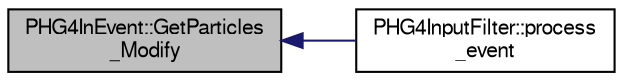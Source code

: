 digraph "PHG4InEvent::GetParticles_Modify"
{
  bgcolor="transparent";
  edge [fontname="FreeSans",fontsize="10",labelfontname="FreeSans",labelfontsize="10"];
  node [fontname="FreeSans",fontsize="10",shape=record];
  rankdir="LR";
  Node1 [label="PHG4InEvent::GetParticles\l_Modify",height=0.2,width=0.4,color="black", fillcolor="grey75", style="filled" fontcolor="black"];
  Node1 -> Node2 [dir="back",color="midnightblue",fontsize="10",style="solid",fontname="FreeSans"];
  Node2 [label="PHG4InputFilter::process\l_event",height=0.2,width=0.4,color="black",URL="$da/d36/classPHG4InputFilter.html#a5a49c2708ec06923f516e9ef2232e395"];
}
